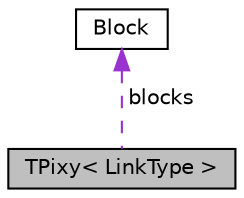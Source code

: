 digraph "TPixy&lt; LinkType &gt;"
{
  edge [fontname="Helvetica",fontsize="10",labelfontname="Helvetica",labelfontsize="10"];
  node [fontname="Helvetica",fontsize="10",shape=record];
  Node1 [label="TPixy\< LinkType \>",height=0.2,width=0.4,color="black", fillcolor="grey75", style="filled", fontcolor="black"];
  Node2 -> Node1 [dir="back",color="darkorchid3",fontsize="10",style="dashed",label=" blocks" ,fontname="Helvetica"];
  Node2 [label="Block",height=0.2,width=0.4,color="black", fillcolor="white", style="filled",URL="$structBlock.html"];
}
